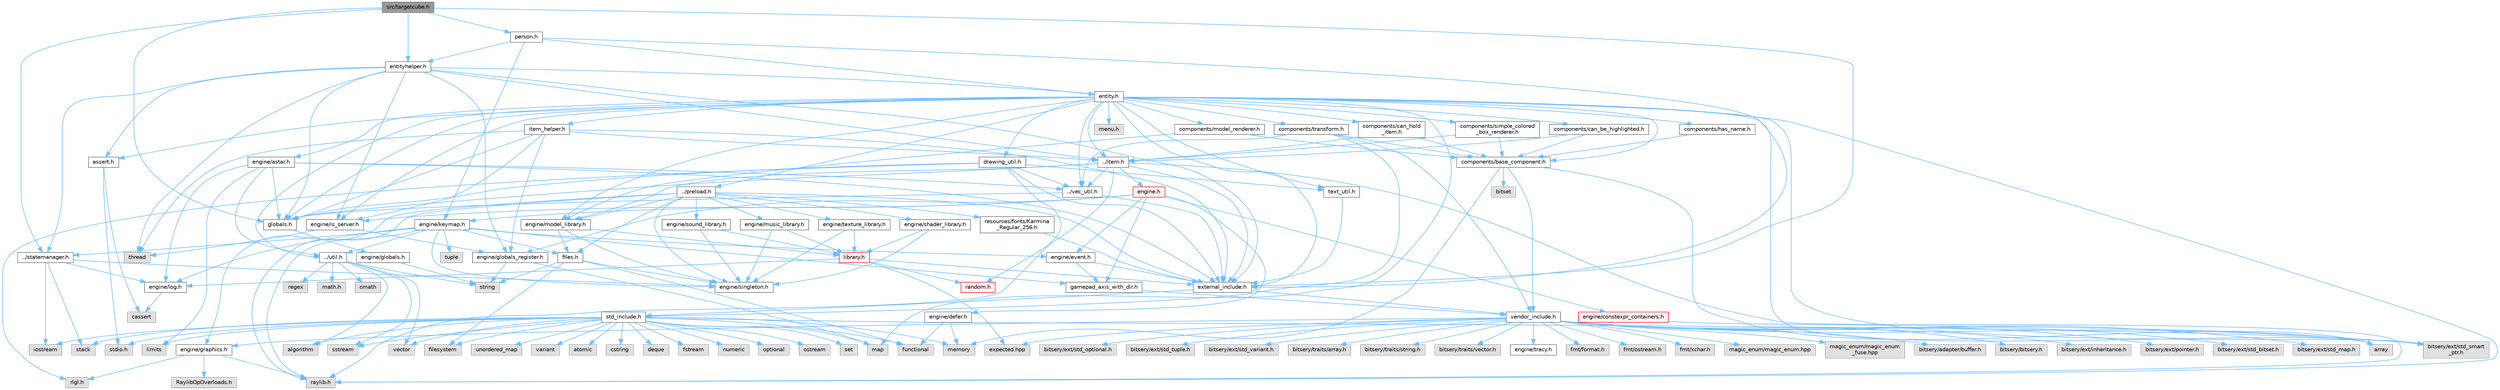 digraph "src/targetcube.h"
{
 // LATEX_PDF_SIZE
  bgcolor="transparent";
  edge [fontname=Helvetica,fontsize=10,labelfontname=Helvetica,labelfontsize=10];
  node [fontname=Helvetica,fontsize=10,shape=box,height=0.2,width=0.4];
  Node1 [label="src/targetcube.h",height=0.2,width=0.4,color="gray40", fillcolor="grey60", style="filled", fontcolor="black",tooltip=" "];
  Node1 -> Node2 [color="steelblue1",style="solid"];
  Node2 [label="external_include.h",height=0.2,width=0.4,color="grey40", fillcolor="white", style="filled",URL="$d7/daf/external__include_8h.html",tooltip=" "];
  Node2 -> Node3 [color="steelblue1",style="solid"];
  Node3 [label="std_include.h",height=0.2,width=0.4,color="grey40", fillcolor="white", style="filled",URL="$d4/dae/std__include_8h.html",tooltip=" "];
  Node3 -> Node4 [color="steelblue1",style="solid"];
  Node4 [label="stdio.h",height=0.2,width=0.4,color="grey60", fillcolor="#E0E0E0", style="filled",tooltip=" "];
  Node3 -> Node5 [color="steelblue1",style="solid"];
  Node5 [label="algorithm",height=0.2,width=0.4,color="grey60", fillcolor="#E0E0E0", style="filled",tooltip=" "];
  Node3 -> Node6 [color="steelblue1",style="solid"];
  Node6 [label="array",height=0.2,width=0.4,color="grey60", fillcolor="#E0E0E0", style="filled",tooltip=" "];
  Node3 -> Node7 [color="steelblue1",style="solid"];
  Node7 [label="atomic",height=0.2,width=0.4,color="grey60", fillcolor="#E0E0E0", style="filled",tooltip=" "];
  Node3 -> Node8 [color="steelblue1",style="solid"];
  Node8 [label="cstring",height=0.2,width=0.4,color="grey60", fillcolor="#E0E0E0", style="filled",tooltip=" "];
  Node3 -> Node9 [color="steelblue1",style="solid"];
  Node9 [label="deque",height=0.2,width=0.4,color="grey60", fillcolor="#E0E0E0", style="filled",tooltip=" "];
  Node3 -> Node10 [color="steelblue1",style="solid"];
  Node10 [label="filesystem",height=0.2,width=0.4,color="grey60", fillcolor="#E0E0E0", style="filled",tooltip=" "];
  Node3 -> Node11 [color="steelblue1",style="solid"];
  Node11 [label="fstream",height=0.2,width=0.4,color="grey60", fillcolor="#E0E0E0", style="filled",tooltip=" "];
  Node3 -> Node12 [color="steelblue1",style="solid"];
  Node12 [label="functional",height=0.2,width=0.4,color="grey60", fillcolor="#E0E0E0", style="filled",tooltip=" "];
  Node3 -> Node13 [color="steelblue1",style="solid"];
  Node13 [label="iostream",height=0.2,width=0.4,color="grey60", fillcolor="#E0E0E0", style="filled",tooltip=" "];
  Node3 -> Node14 [color="steelblue1",style="solid"];
  Node14 [label="limits",height=0.2,width=0.4,color="grey60", fillcolor="#E0E0E0", style="filled",tooltip=" "];
  Node3 -> Node15 [color="steelblue1",style="solid"];
  Node15 [label="map",height=0.2,width=0.4,color="grey60", fillcolor="#E0E0E0", style="filled",tooltip=" "];
  Node3 -> Node16 [color="steelblue1",style="solid"];
  Node16 [label="memory",height=0.2,width=0.4,color="grey60", fillcolor="#E0E0E0", style="filled",tooltip=" "];
  Node3 -> Node17 [color="steelblue1",style="solid"];
  Node17 [label="numeric",height=0.2,width=0.4,color="grey60", fillcolor="#E0E0E0", style="filled",tooltip=" "];
  Node3 -> Node18 [color="steelblue1",style="solid"];
  Node18 [label="optional",height=0.2,width=0.4,color="grey60", fillcolor="#E0E0E0", style="filled",tooltip=" "];
  Node3 -> Node19 [color="steelblue1",style="solid"];
  Node19 [label="ostream",height=0.2,width=0.4,color="grey60", fillcolor="#E0E0E0", style="filled",tooltip=" "];
  Node3 -> Node20 [color="steelblue1",style="solid"];
  Node20 [label="set",height=0.2,width=0.4,color="grey60", fillcolor="#E0E0E0", style="filled",tooltip=" "];
  Node3 -> Node21 [color="steelblue1",style="solid"];
  Node21 [label="sstream",height=0.2,width=0.4,color="grey60", fillcolor="#E0E0E0", style="filled",tooltip=" "];
  Node3 -> Node22 [color="steelblue1",style="solid"];
  Node22 [label="stack",height=0.2,width=0.4,color="grey60", fillcolor="#E0E0E0", style="filled",tooltip=" "];
  Node3 -> Node23 [color="steelblue1",style="solid"];
  Node23 [label="unordered_map",height=0.2,width=0.4,color="grey60", fillcolor="#E0E0E0", style="filled",tooltip=" "];
  Node3 -> Node24 [color="steelblue1",style="solid"];
  Node24 [label="variant",height=0.2,width=0.4,color="grey60", fillcolor="#E0E0E0", style="filled",tooltip=" "];
  Node3 -> Node25 [color="steelblue1",style="solid"];
  Node25 [label="vector",height=0.2,width=0.4,color="grey60", fillcolor="#E0E0E0", style="filled",tooltip=" "];
  Node2 -> Node26 [color="steelblue1",style="solid"];
  Node26 [label="vendor_include.h",height=0.2,width=0.4,color="grey40", fillcolor="white", style="filled",URL="$d6/dba/vendor__include_8h.html",tooltip=" "];
  Node26 -> Node27 [color="steelblue1",style="solid"];
  Node27 [label="engine/graphics.h",height=0.2,width=0.4,color="grey40", fillcolor="white", style="filled",URL="$d7/d04/graphics_8h.html",tooltip=" "];
  Node27 -> Node28 [color="steelblue1",style="solid"];
  Node28 [label="raylib.h",height=0.2,width=0.4,color="grey60", fillcolor="#E0E0E0", style="filled",tooltip=" "];
  Node27 -> Node29 [color="steelblue1",style="solid"];
  Node29 [label="rlgl.h",height=0.2,width=0.4,color="grey60", fillcolor="#E0E0E0", style="filled",tooltip=" "];
  Node27 -> Node30 [color="steelblue1",style="solid"];
  Node30 [label="RaylibOpOverloads.h",height=0.2,width=0.4,color="grey60", fillcolor="#E0E0E0", style="filled",tooltip=" "];
  Node26 -> Node31 [color="steelblue1",style="solid"];
  Node31 [label="fmt/format.h",height=0.2,width=0.4,color="grey60", fillcolor="#E0E0E0", style="filled",tooltip=" "];
  Node26 -> Node32 [color="steelblue1",style="solid"];
  Node32 [label="fmt/ostream.h",height=0.2,width=0.4,color="grey60", fillcolor="#E0E0E0", style="filled",tooltip=" "];
  Node26 -> Node33 [color="steelblue1",style="solid"];
  Node33 [label="fmt/xchar.h",height=0.2,width=0.4,color="grey60", fillcolor="#E0E0E0", style="filled",tooltip=" "];
  Node26 -> Node34 [color="steelblue1",style="solid"];
  Node34 [label="expected.hpp",height=0.2,width=0.4,color="grey60", fillcolor="#E0E0E0", style="filled",tooltip=" "];
  Node26 -> Node35 [color="steelblue1",style="solid"];
  Node35 [label="magic_enum/magic_enum.hpp",height=0.2,width=0.4,color="grey60", fillcolor="#E0E0E0", style="filled",tooltip=" "];
  Node26 -> Node36 [color="steelblue1",style="solid"];
  Node36 [label="magic_enum/magic_enum\l_fuse.hpp",height=0.2,width=0.4,color="grey60", fillcolor="#E0E0E0", style="filled",tooltip=" "];
  Node26 -> Node37 [color="steelblue1",style="solid"];
  Node37 [label="bitsery/adapter/buffer.h",height=0.2,width=0.4,color="grey60", fillcolor="#E0E0E0", style="filled",tooltip=" "];
  Node26 -> Node38 [color="steelblue1",style="solid"];
  Node38 [label="bitsery/bitsery.h",height=0.2,width=0.4,color="grey60", fillcolor="#E0E0E0", style="filled",tooltip=" "];
  Node26 -> Node39 [color="steelblue1",style="solid"];
  Node39 [label="bitsery/ext/inheritance.h",height=0.2,width=0.4,color="grey60", fillcolor="#E0E0E0", style="filled",tooltip=" "];
  Node26 -> Node40 [color="steelblue1",style="solid"];
  Node40 [label="bitsery/ext/pointer.h",height=0.2,width=0.4,color="grey60", fillcolor="#E0E0E0", style="filled",tooltip=" "];
  Node26 -> Node41 [color="steelblue1",style="solid"];
  Node41 [label="bitsery/ext/std_bitset.h",height=0.2,width=0.4,color="grey60", fillcolor="#E0E0E0", style="filled",tooltip=" "];
  Node26 -> Node42 [color="steelblue1",style="solid"];
  Node42 [label="bitsery/ext/std_map.h",height=0.2,width=0.4,color="grey60", fillcolor="#E0E0E0", style="filled",tooltip=" "];
  Node26 -> Node43 [color="steelblue1",style="solid"];
  Node43 [label="bitsery/ext/std_optional.h",height=0.2,width=0.4,color="grey60", fillcolor="#E0E0E0", style="filled",tooltip=" "];
  Node26 -> Node44 [color="steelblue1",style="solid"];
  Node44 [label="bitsery/ext/std_smart\l_ptr.h",height=0.2,width=0.4,color="grey60", fillcolor="#E0E0E0", style="filled",tooltip=" "];
  Node26 -> Node45 [color="steelblue1",style="solid"];
  Node45 [label="bitsery/ext/std_tuple.h",height=0.2,width=0.4,color="grey60", fillcolor="#E0E0E0", style="filled",tooltip=" "];
  Node26 -> Node46 [color="steelblue1",style="solid"];
  Node46 [label="bitsery/ext/std_variant.h",height=0.2,width=0.4,color="grey60", fillcolor="#E0E0E0", style="filled",tooltip=" "];
  Node26 -> Node47 [color="steelblue1",style="solid"];
  Node47 [label="bitsery/traits/array.h",height=0.2,width=0.4,color="grey60", fillcolor="#E0E0E0", style="filled",tooltip=" "];
  Node26 -> Node48 [color="steelblue1",style="solid"];
  Node48 [label="bitsery/traits/string.h",height=0.2,width=0.4,color="grey60", fillcolor="#E0E0E0", style="filled",tooltip=" "];
  Node26 -> Node49 [color="steelblue1",style="solid"];
  Node49 [label="bitsery/traits/vector.h",height=0.2,width=0.4,color="grey60", fillcolor="#E0E0E0", style="filled",tooltip=" "];
  Node26 -> Node50 [color="steelblue1",style="solid"];
  Node50 [label="engine/tracy.h",height=0.2,width=0.4,color="grey40", fillcolor="white", style="filled",URL="$d6/d15/tracy_8h.html",tooltip=" "];
  Node1 -> Node51 [color="steelblue1",style="solid"];
  Node51 [label="entityhelper.h",height=0.2,width=0.4,color="grey40", fillcolor="white", style="filled",URL="$d9/d3c/entityhelper_8h.html",tooltip=" "];
  Node51 -> Node52 [color="steelblue1",style="solid"];
  Node52 [label="thread",height=0.2,width=0.4,color="grey60", fillcolor="#E0E0E0", style="filled",tooltip=" "];
  Node51 -> Node53 [color="steelblue1",style="solid"];
  Node53 [label="assert.h",height=0.2,width=0.4,color="grey40", fillcolor="white", style="filled",URL="$dc/da7/assert_8h.html",tooltip=" "];
  Node53 -> Node4 [color="steelblue1",style="solid"];
  Node53 -> Node54 [color="steelblue1",style="solid"];
  Node54 [label="cassert",height=0.2,width=0.4,color="grey60", fillcolor="#E0E0E0", style="filled",tooltip=" "];
  Node51 -> Node2 [color="steelblue1",style="solid"];
  Node51 -> Node55 [color="steelblue1",style="solid"];
  Node55 [label="engine/globals_register.h",height=0.2,width=0.4,color="grey40", fillcolor="white", style="filled",URL="$db/da1/globals__register_8h.html",tooltip=" "];
  Node55 -> Node15 [color="steelblue1",style="solid"];
  Node55 -> Node56 [color="steelblue1",style="solid"];
  Node56 [label="string",height=0.2,width=0.4,color="grey60", fillcolor="#E0E0E0", style="filled",tooltip=" "];
  Node51 -> Node57 [color="steelblue1",style="solid"];
  Node57 [label="engine/is_server.h",height=0.2,width=0.4,color="grey40", fillcolor="white", style="filled",URL="$d6/db9/is__server_8h.html",tooltip=" "];
  Node57 -> Node52 [color="steelblue1",style="solid"];
  Node57 -> Node55 [color="steelblue1",style="solid"];
  Node51 -> Node58 [color="steelblue1",style="solid"];
  Node58 [label="globals.h",height=0.2,width=0.4,color="grey40", fillcolor="white", style="filled",URL="$d5/d87/globals_8h.html",tooltip=" "];
  Node58 -> Node59 [color="steelblue1",style="solid"];
  Node59 [label="engine/globals.h",height=0.2,width=0.4,color="grey40", fillcolor="white", style="filled",URL="$d4/df4/engine_2globals_8h.html",tooltip=" "];
  Node59 -> Node56 [color="steelblue1",style="solid"];
  Node51 -> Node60 [color="steelblue1",style="solid"];
  Node60 [label="entity.h",height=0.2,width=0.4,color="grey40", fillcolor="white", style="filled",URL="$d8/d83/entity_8h.html",tooltip=" "];
  Node60 -> Node44 [color="steelblue1",style="solid"];
  Node60 -> Node61 [color="steelblue1",style="solid"];
  Node61 [label="components/base_component.h",height=0.2,width=0.4,color="grey40", fillcolor="white", style="filled",URL="$d5/dbb/base__component_8h.html",tooltip=" "];
  Node61 -> Node6 [color="steelblue1",style="solid"];
  Node61 -> Node62 [color="steelblue1",style="solid"];
  Node62 [label="bitset",height=0.2,width=0.4,color="grey60", fillcolor="#E0E0E0", style="filled",tooltip=" "];
  Node61 -> Node16 [color="steelblue1",style="solid"];
  Node61 -> Node26 [color="steelblue1",style="solid"];
  Node60 -> Node63 [color="steelblue1",style="solid"];
  Node63 [label="components/can_be_highlighted.h",height=0.2,width=0.4,color="grey40", fillcolor="white", style="filled",URL="$db/d75/can__be__highlighted_8h.html",tooltip=" "];
  Node63 -> Node64 [color="steelblue1",style="solid"];
  Node64 [label="../item.h",height=0.2,width=0.4,color="grey40", fillcolor="white", style="filled",URL="$df/d1f/item_8h.html",tooltip=" "];
  Node64 -> Node2 [color="steelblue1",style="solid"];
  Node64 -> Node65 [color="steelblue1",style="solid"];
  Node65 [label="engine.h",height=0.2,width=0.4,color="red", fillcolor="#FFF0F0", style="filled",URL="$d1/d55/engine_8h.html",tooltip=" "];
  Node65 -> Node66 [color="steelblue1",style="solid"];
  Node66 [label="engine/constexpr_containers.h",height=0.2,width=0.4,color="red", fillcolor="#FFF0F0", style="filled",URL="$d3/dc4/constexpr__containers_8h.html",tooltip=" "];
  Node66 -> Node6 [color="steelblue1",style="solid"];
  Node65 -> Node69 [color="steelblue1",style="solid"];
  Node69 [label="engine/defer.h",height=0.2,width=0.4,color="grey40", fillcolor="white", style="filled",URL="$db/df4/defer_8h.html",tooltip=" "];
  Node69 -> Node12 [color="steelblue1",style="solid"];
  Node69 -> Node16 [color="steelblue1",style="solid"];
  Node65 -> Node70 [color="steelblue1",style="solid"];
  Node70 [label="engine/event.h",height=0.2,width=0.4,color="grey40", fillcolor="white", style="filled",URL="$dd/d20/event_8h.html",tooltip=" "];
  Node70 -> Node2 [color="steelblue1",style="solid"];
  Node70 -> Node71 [color="steelblue1",style="solid"];
  Node71 [label="gamepad_axis_with_dir.h",height=0.2,width=0.4,color="grey40", fillcolor="white", style="filled",URL="$db/d29/gamepad__axis__with__dir_8h.html",tooltip=" "];
  Node71 -> Node26 [color="steelblue1",style="solid"];
  Node65 -> Node71 [color="steelblue1",style="solid"];
  Node65 -> Node55 [color="steelblue1",style="solid"];
  Node65 -> Node57 [color="steelblue1",style="solid"];
  Node65 -> Node72 [color="steelblue1",style="solid"];
  Node72 [label="engine/keymap.h",height=0.2,width=0.4,color="grey40", fillcolor="white", style="filled",URL="$da/d9a/keymap_8h.html",tooltip=" "];
  Node72 -> Node73 [color="steelblue1",style="solid"];
  Node73 [label="tuple",height=0.2,width=0.4,color="grey60", fillcolor="#E0E0E0", style="filled",tooltip=" "];
  Node72 -> Node28 [color="steelblue1",style="solid"];
  Node72 -> Node74 [color="steelblue1",style="solid"];
  Node74 [label="../statemanager.h",height=0.2,width=0.4,color="grey40", fillcolor="white", style="filled",URL="$d2/d5f/statemanager_8h.html",tooltip=" "];
  Node74 -> Node13 [color="steelblue1",style="solid"];
  Node74 -> Node22 [color="steelblue1",style="solid"];
  Node74 -> Node75 [color="steelblue1",style="solid"];
  Node75 [label="engine/log.h",height=0.2,width=0.4,color="grey40", fillcolor="white", style="filled",URL="$d7/d7f/log_8h.html",tooltip=" "];
  Node75 -> Node54 [color="steelblue1",style="solid"];
  Node74 -> Node76 [color="steelblue1",style="solid"];
  Node76 [label="engine/singleton.h",height=0.2,width=0.4,color="grey40", fillcolor="white", style="filled",URL="$d4/d0b/singleton_8h.html",tooltip=" "];
  Node72 -> Node77 [color="steelblue1",style="solid"];
  Node77 [label="../util.h",height=0.2,width=0.4,color="grey40", fillcolor="white", style="filled",URL="$d8/d3c/util_8h.html",tooltip=" "];
  Node77 -> Node78 [color="steelblue1",style="solid"];
  Node78 [label="math.h",height=0.2,width=0.4,color="grey60", fillcolor="#E0E0E0", style="filled",tooltip=" "];
  Node77 -> Node5 [color="steelblue1",style="solid"];
  Node77 -> Node79 [color="steelblue1",style="solid"];
  Node79 [label="cmath",height=0.2,width=0.4,color="grey60", fillcolor="#E0E0E0", style="filled",tooltip=" "];
  Node77 -> Node80 [color="steelblue1",style="solid"];
  Node80 [label="regex",height=0.2,width=0.4,color="grey60", fillcolor="#E0E0E0", style="filled",tooltip=" "];
  Node77 -> Node21 [color="steelblue1",style="solid"];
  Node77 -> Node56 [color="steelblue1",style="solid"];
  Node77 -> Node25 [color="steelblue1",style="solid"];
  Node72 -> Node81 [color="steelblue1",style="solid"];
  Node81 [label="files.h",height=0.2,width=0.4,color="grey40", fillcolor="white", style="filled",URL="$dd/d20/files_8h.html",tooltip=" "];
  Node81 -> Node10 [color="steelblue1",style="solid"];
  Node81 -> Node12 [color="steelblue1",style="solid"];
  Node81 -> Node56 [color="steelblue1",style="solid"];
  Node81 -> Node76 [color="steelblue1",style="solid"];
  Node72 -> Node70 [color="steelblue1",style="solid"];
  Node72 -> Node71 [color="steelblue1",style="solid"];
  Node72 -> Node75 [color="steelblue1",style="solid"];
  Node72 -> Node76 [color="steelblue1",style="solid"];
  Node64 -> Node96 [color="steelblue1",style="solid"];
  Node96 [label="engine/model_library.h",height=0.2,width=0.4,color="grey40", fillcolor="white", style="filled",URL="$d0/dd0/model__library_8h.html",tooltip=" "];
  Node96 -> Node81 [color="steelblue1",style="solid"];
  Node96 -> Node97 [color="steelblue1",style="solid"];
  Node97 [label="library.h",height=0.2,width=0.4,color="red", fillcolor="#FFF0F0", style="filled",URL="$dd/d08/library_8h.html",tooltip=" "];
  Node97 -> Node2 [color="steelblue1",style="solid"];
  Node97 -> Node34 [color="steelblue1",style="solid"];
  Node97 -> Node75 [color="steelblue1",style="solid"];
  Node97 -> Node98 [color="steelblue1",style="solid"];
  Node98 [label="random.h",height=0.2,width=0.4,color="red", fillcolor="#FFF0F0", style="filled",URL="$d1/d79/random_8h.html",tooltip=" "];
  Node96 -> Node76 [color="steelblue1",style="solid"];
  Node64 -> Node98 [color="steelblue1",style="solid"];
  Node64 -> Node58 [color="steelblue1",style="solid"];
  Node64 -> Node28 [color="steelblue1",style="solid"];
  Node64 -> Node89 [color="steelblue1",style="solid"];
  Node89 [label="../vec_util.h",height=0.2,width=0.4,color="grey40", fillcolor="white", style="filled",URL="$d0/d3f/vec__util_8h.html",tooltip=" "];
  Node89 -> Node2 [color="steelblue1",style="solid"];
  Node89 -> Node58 [color="steelblue1",style="solid"];
  Node63 -> Node61 [color="steelblue1",style="solid"];
  Node60 -> Node109 [color="steelblue1",style="solid"];
  Node109 [label="components/can_hold\l_item.h",height=0.2,width=0.4,color="grey40", fillcolor="white", style="filled",URL="$dc/d28/can__hold__item_8h.html",tooltip=" "];
  Node109 -> Node64 [color="steelblue1",style="solid"];
  Node109 -> Node61 [color="steelblue1",style="solid"];
  Node60 -> Node110 [color="steelblue1",style="solid"];
  Node110 [label="components/has_name.h",height=0.2,width=0.4,color="grey40", fillcolor="white", style="filled",URL="$df/da4/has__name_8h.html",tooltip=" "];
  Node110 -> Node61 [color="steelblue1",style="solid"];
  Node60 -> Node111 [color="steelblue1",style="solid"];
  Node111 [label="components/model_renderer.h",height=0.2,width=0.4,color="grey40", fillcolor="white", style="filled",URL="$df/df8/model__renderer_8h.html",tooltip=" "];
  Node111 -> Node96 [color="steelblue1",style="solid"];
  Node111 -> Node61 [color="steelblue1",style="solid"];
  Node60 -> Node112 [color="steelblue1",style="solid"];
  Node112 [label="components/simple_colored\l_box_renderer.h",height=0.2,width=0.4,color="grey40", fillcolor="white", style="filled",URL="$d7/d5e/simple__colored__box__renderer_8h.html",tooltip=" "];
  Node112 -> Node64 [color="steelblue1",style="solid"];
  Node112 -> Node61 [color="steelblue1",style="solid"];
  Node60 -> Node113 [color="steelblue1",style="solid"];
  Node113 [label="components/transform.h",height=0.2,width=0.4,color="grey40", fillcolor="white", style="filled",URL="$d2/d80/transform_8h.html",tooltip=" "];
  Node113 -> Node3 [color="steelblue1",style="solid"];
  Node113 -> Node89 [color="steelblue1",style="solid"];
  Node113 -> Node26 [color="steelblue1",style="solid"];
  Node113 -> Node61 [color="steelblue1",style="solid"];
  Node60 -> Node53 [color="steelblue1",style="solid"];
  Node60 -> Node2 [color="steelblue1",style="solid"];
  Node60 -> Node6 [color="steelblue1",style="solid"];
  Node60 -> Node15 [color="steelblue1",style="solid"];
  Node60 -> Node114 [color="steelblue1",style="solid"];
  Node114 [label="drawing_util.h",height=0.2,width=0.4,color="grey40", fillcolor="white", style="filled",URL="$df/db6/drawing__util_8h.html",tooltip=" "];
  Node114 -> Node2 [color="steelblue1",style="solid"];
  Node114 -> Node58 [color="steelblue1",style="solid"];
  Node114 -> Node28 [color="steelblue1",style="solid"];
  Node114 -> Node29 [color="steelblue1",style="solid"];
  Node114 -> Node115 [color="steelblue1",style="solid"];
  Node115 [label="text_util.h",height=0.2,width=0.4,color="grey40", fillcolor="white", style="filled",URL="$d4/d78/text__util_8h.html",tooltip=" "];
  Node115 -> Node2 [color="steelblue1",style="solid"];
  Node114 -> Node89 [color="steelblue1",style="solid"];
  Node60 -> Node116 [color="steelblue1",style="solid"];
  Node116 [label="engine/astar.h",height=0.2,width=0.4,color="grey40", fillcolor="white", style="filled",URL="$d8/d56/astar_8h.html",tooltip=" "];
  Node116 -> Node14 [color="steelblue1",style="solid"];
  Node116 -> Node2 [color="steelblue1",style="solid"];
  Node116 -> Node58 [color="steelblue1",style="solid"];
  Node116 -> Node77 [color="steelblue1",style="solid"];
  Node116 -> Node89 [color="steelblue1",style="solid"];
  Node116 -> Node75 [color="steelblue1",style="solid"];
  Node60 -> Node57 [color="steelblue1",style="solid"];
  Node60 -> Node96 [color="steelblue1",style="solid"];
  Node60 -> Node58 [color="steelblue1",style="solid"];
  Node60 -> Node64 [color="steelblue1",style="solid"];
  Node60 -> Node117 [color="steelblue1",style="solid"];
  Node117 [label="item_helper.h",height=0.2,width=0.4,color="grey40", fillcolor="white", style="filled",URL="$d0/d4e/item__helper_8h.html",tooltip=" "];
  Node117 -> Node52 [color="steelblue1",style="solid"];
  Node117 -> Node2 [color="steelblue1",style="solid"];
  Node117 -> Node55 [color="steelblue1",style="solid"];
  Node117 -> Node57 [color="steelblue1",style="solid"];
  Node117 -> Node58 [color="steelblue1",style="solid"];
  Node117 -> Node64 [color="steelblue1",style="solid"];
  Node60 -> Node118 [color="steelblue1",style="solid"];
  Node118 [label="menu.h",height=0.2,width=0.4,color="grey60", fillcolor="#E0E0E0", style="filled",tooltip=" "];
  Node60 -> Node95 [color="steelblue1",style="solid"];
  Node95 [label="../preload.h",height=0.2,width=0.4,color="grey40", fillcolor="white", style="filled",URL="$d5/d34/preload_8h.html",tooltip=" "];
  Node95 -> Node2 [color="steelblue1",style="solid"];
  Node95 -> Node27 [color="steelblue1",style="solid"];
  Node95 -> Node76 [color="steelblue1",style="solid"];
  Node95 -> Node28 [color="steelblue1",style="solid"];
  Node95 -> Node81 [color="steelblue1",style="solid"];
  Node95 -> Node96 [color="steelblue1",style="solid"];
  Node95 -> Node101 [color="steelblue1",style="solid"];
  Node101 [label="engine/music_library.h",height=0.2,width=0.4,color="grey40", fillcolor="white", style="filled",URL="$dc/d33/music__library_8h.html",tooltip=" "];
  Node101 -> Node97 [color="steelblue1",style="solid"];
  Node101 -> Node76 [color="steelblue1",style="solid"];
  Node95 -> Node102 [color="steelblue1",style="solid"];
  Node102 [label="engine/shader_library.h",height=0.2,width=0.4,color="grey40", fillcolor="white", style="filled",URL="$d1/d27/shader__library_8h.html",tooltip=" "];
  Node102 -> Node97 [color="steelblue1",style="solid"];
  Node102 -> Node76 [color="steelblue1",style="solid"];
  Node95 -> Node103 [color="steelblue1",style="solid"];
  Node103 [label="engine/sound_library.h",height=0.2,width=0.4,color="grey40", fillcolor="white", style="filled",URL="$d5/d04/sound__library_8h.html",tooltip=" "];
  Node103 -> Node97 [color="steelblue1",style="solid"];
  Node103 -> Node76 [color="steelblue1",style="solid"];
  Node95 -> Node104 [color="steelblue1",style="solid"];
  Node104 [label="engine/texture_library.h",height=0.2,width=0.4,color="grey40", fillcolor="white", style="filled",URL="$d5/d33/texture__library_8h.html",tooltip=" "];
  Node104 -> Node97 [color="steelblue1",style="solid"];
  Node104 -> Node76 [color="steelblue1",style="solid"];
  Node95 -> Node105 [color="steelblue1",style="solid"];
  Node105 [label="resources/fonts/Karmina\l_Regular_256.h",height=0.2,width=0.4,color="grey40", fillcolor="white", style="filled",URL="$d2/de0/_karmina___regular__256_8h.html",tooltip=" "];
  Node105 -> Node2 [color="steelblue1",style="solid"];
  Node60 -> Node28 [color="steelblue1",style="solid"];
  Node60 -> Node115 [color="steelblue1",style="solid"];
  Node60 -> Node77 [color="steelblue1",style="solid"];
  Node60 -> Node89 [color="steelblue1",style="solid"];
  Node51 -> Node64 [color="steelblue1",style="solid"];
  Node51 -> Node74 [color="steelblue1",style="solid"];
  Node1 -> Node58 [color="steelblue1",style="solid"];
  Node1 -> Node119 [color="steelblue1",style="solid"];
  Node119 [label="person.h",height=0.2,width=0.4,color="grey40", fillcolor="white", style="filled",URL="$d4/d98/person_8h.html",tooltip=" "];
  Node119 -> Node2 [color="steelblue1",style="solid"];
  Node119 -> Node60 [color="steelblue1",style="solid"];
  Node119 -> Node51 [color="steelblue1",style="solid"];
  Node119 -> Node72 [color="steelblue1",style="solid"];
  Node1 -> Node74 [color="steelblue1",style="solid"];
}
